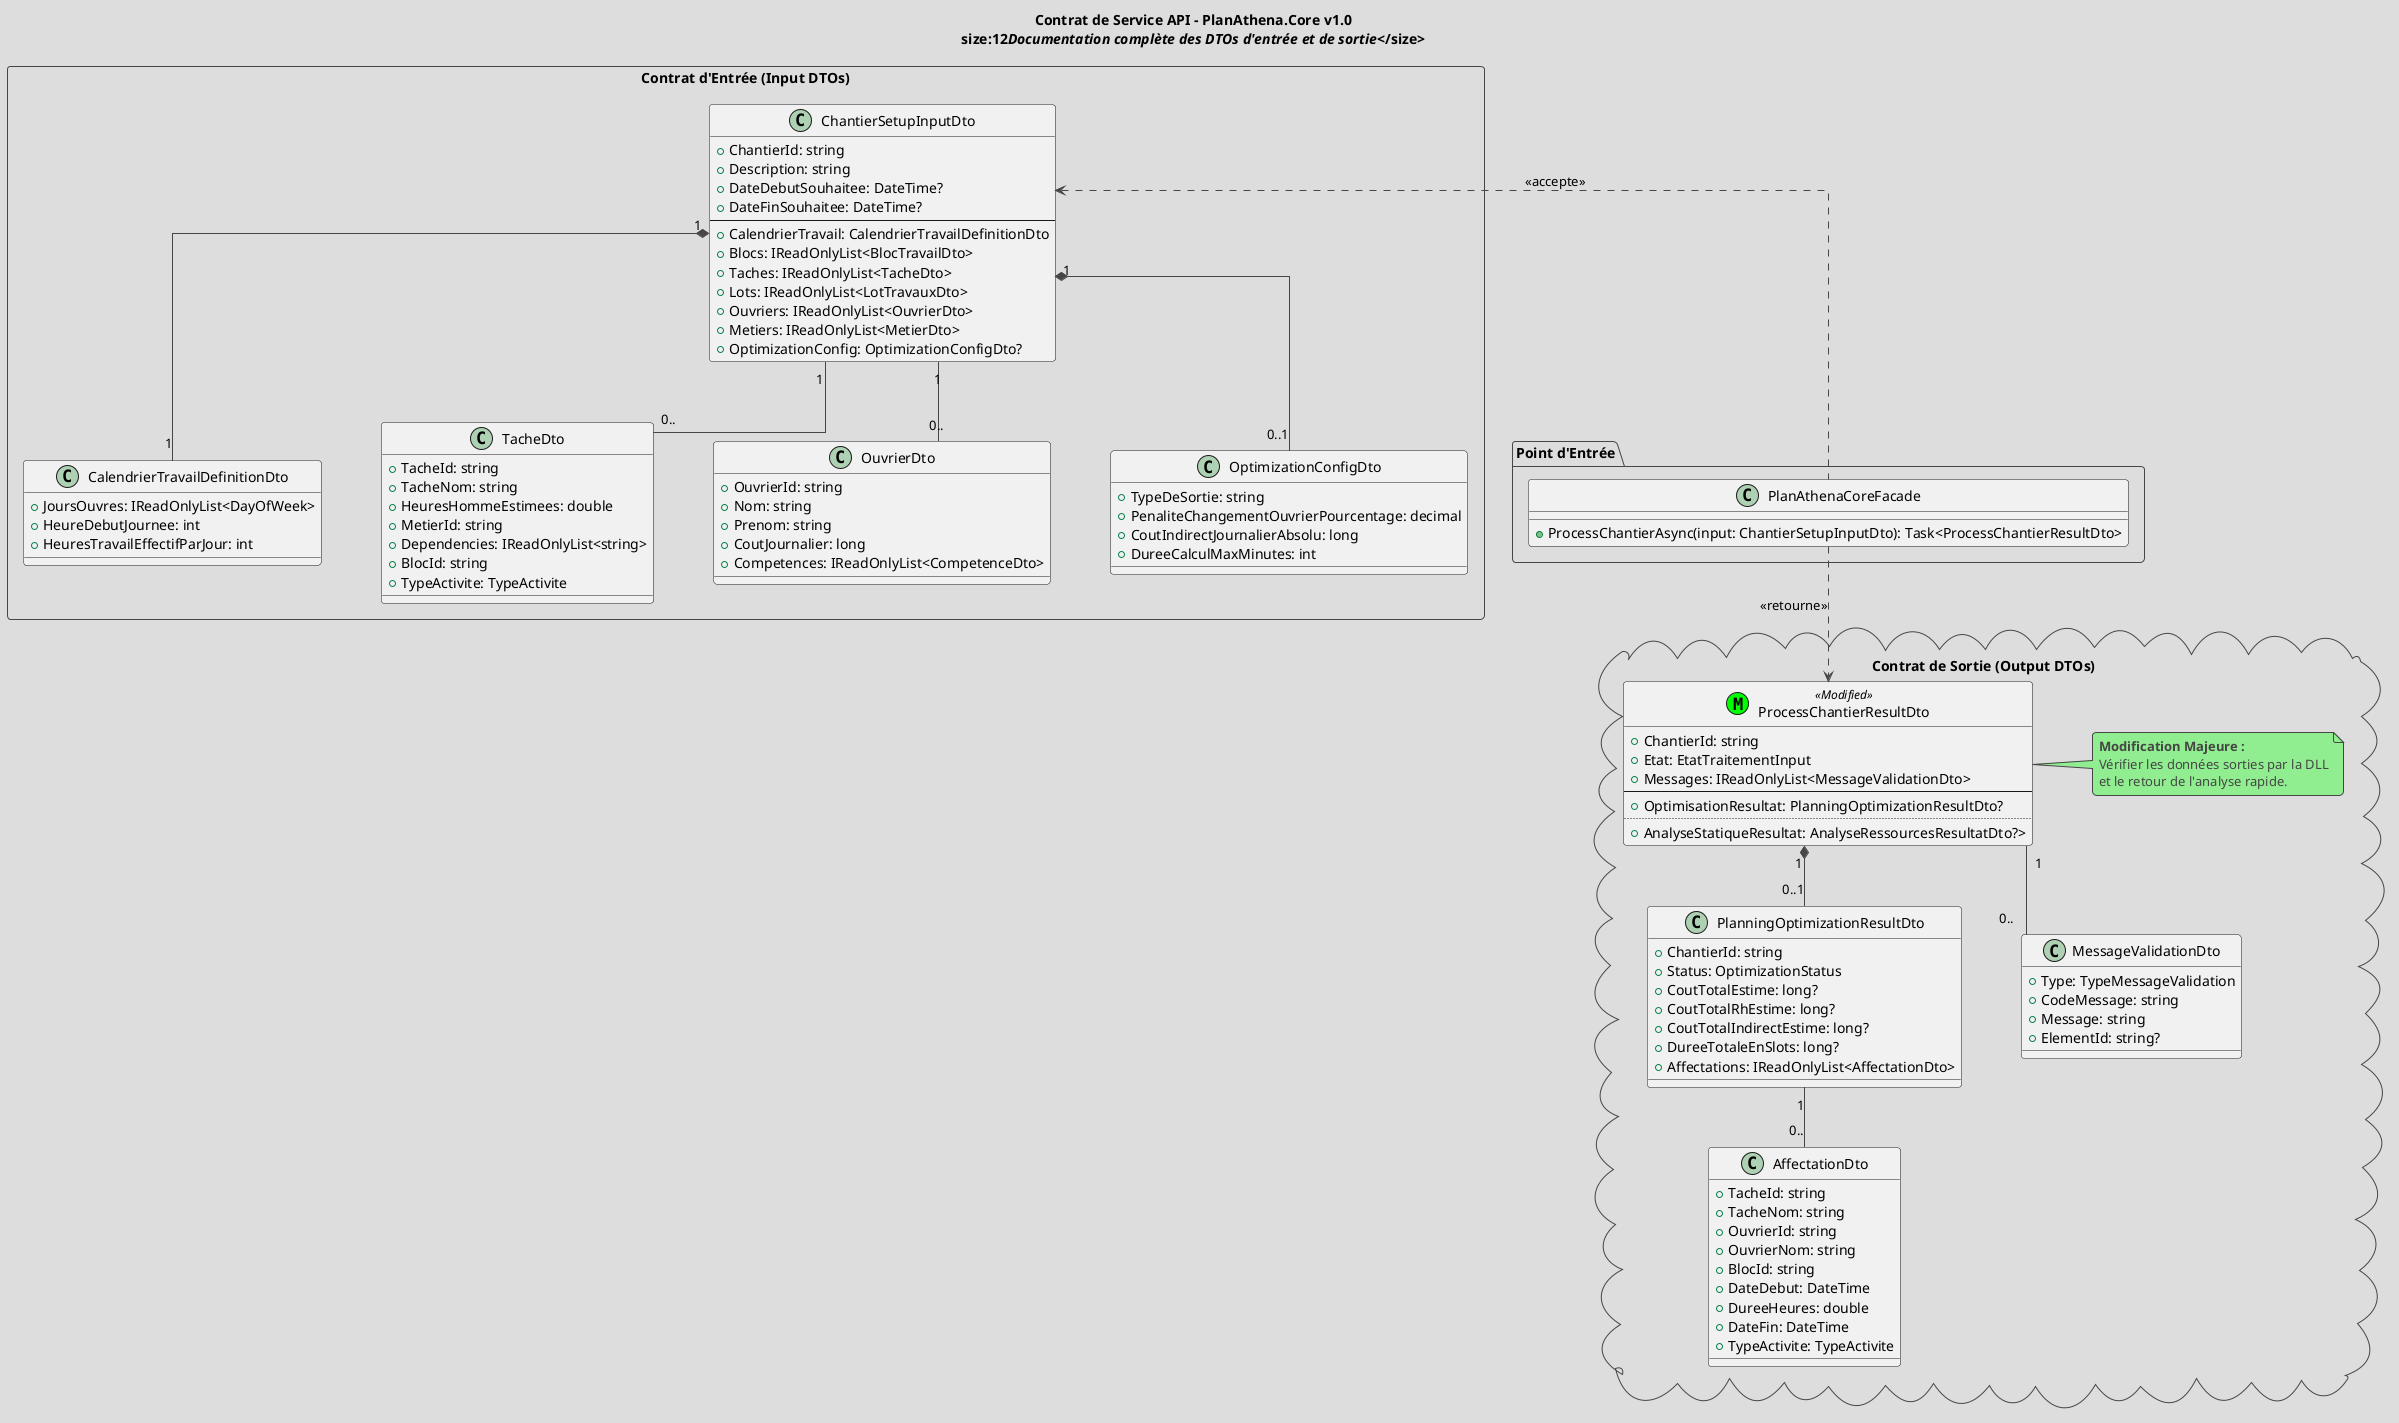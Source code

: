 @startuml
' --- Configuration ---
!theme toy
skinparam componentStyle uml2
skinparam linetype ortho
skinparam ranksep 60
skinparam nodesep 60
skinparam shadowing false
title Contrat de Service API - PlanAthena.Core v1.0\nsize:12<i>Documentation complète des DTOs d'entrée et de sortie</i></size>
package "Point d'Entrée" {
class "PlanAthenaCoreFacade" as Facade {
+ ProcessChantierAsync(input: ChantierSetupInputDto): Task<ProcessChantierResultDto>
}
}
package "Contrat d'Entrée (Input DTOs)" <<Rectangle>> {
class ChantierSetupInputDto {
+ ChantierId: string
+ Description: string
+ DateDebutSouhaitee: DateTime?
+ DateFinSouhaitee: DateTime?
--
+ CalendrierTravail: CalendrierTravailDefinitionDto
+ Blocs: IReadOnlyList<BlocTravailDto>
+ Taches: IReadOnlyList<TacheDto>
+ Lots: IReadOnlyList<LotTravauxDto>
+ Ouvriers: IReadOnlyList<OuvrierDto>
+ Metiers: IReadOnlyList<MetierDto>
+ OptimizationConfig: OptimizationConfigDto?
}
class CalendrierTravailDefinitionDto{
+ JoursOuvres: IReadOnlyList<DayOfWeek>
+ HeureDebutJournee: int
+ HeuresTravailEffectifParJour: int
}
class TacheDto {
+ TacheId: string
+ TacheNom: string
+ HeuresHommeEstimees: double
+ MetierId: string
+ Dependencies: IReadOnlyList<string>
+ BlocId: string
+ TypeActivite: TypeActivite
}
class OuvrierDto {
+ OuvrierId: string
+ Nom: string
+ Prenom: string
+ CoutJournalier: long
+ Competences: IReadOnlyList<CompetenceDto>
}
class OptimizationConfigDto {
+ TypeDeSortie: string
+ PenaliteChangementOuvrierPourcentage: decimal
+ CoutIndirectJournalierAbsolu: long
+ DureeCalculMaxMinutes: int
}
}
package "Contrat de Sortie (Output DTOs)" <<Cloud>> {
class "ProcessChantierResultDto" as ProcessResult <<(M,Lime) Modified>> {
+ ChantierId: string
+ Etat: EtatTraitementInput
+ Messages: IReadOnlyList<MessageValidationDto>
--
+ OptimisationResultat: PlanningOptimizationResultDto?
..
+ AnalyseStatiqueResultat: AnalyseRessourcesResultatDto?>
}
note right of ProcessResult
<b>Modification Majeure :</b>
Vérifier les données sorties par la DLL
et le retour de l'analyse rapide.
end note
class PlanningOptimizationResultDto {
+ ChantierId: string
+ Status: OptimizationStatus
+ CoutTotalEstime: long?
+ CoutTotalRhEstime: long?
+ CoutTotalIndirectEstime: long?
+ DureeTotaleEnSlots: long?
+ Affectations: IReadOnlyList<AffectationDto>
}
class AffectationDto {
+ TacheId: string
+ TacheNom: string
+ OuvrierId: string
+ OuvrierNom: string
+ BlocId: string
+ DateDebut: DateTime
+ DureeHeures: double
+ DateFin: DateTime
+ TypeActivite: TypeActivite
}
class MessageValidationDto {
+ Type: TypeMessageValidation
+ CodeMessage: string
+ Message: string
+ ElementId: string?
}
}
' --- Relations de Contrat ---
Facade .up.> ChantierSetupInputDto : "<<accepte>>"
Facade .down.> ProcessResult : "<<retourne>>"
ChantierSetupInputDto "1" *-down- "1" CalendrierTravailDefinitionDto
ChantierSetupInputDto "1" *-down- "0..1" OptimizationConfigDto
ChantierSetupInputDto "1" -down- "0.." TacheDto
ChantierSetupInputDto "1" -down- "0.." OuvrierDto
ProcessResult "1" *-down- "0..1" PlanningOptimizationResultDto
PlanningOptimizationResultDto "1" -down- "0.." AffectationDto
ProcessResult "1" -down- "0.." MessageValidationDto
@enduml